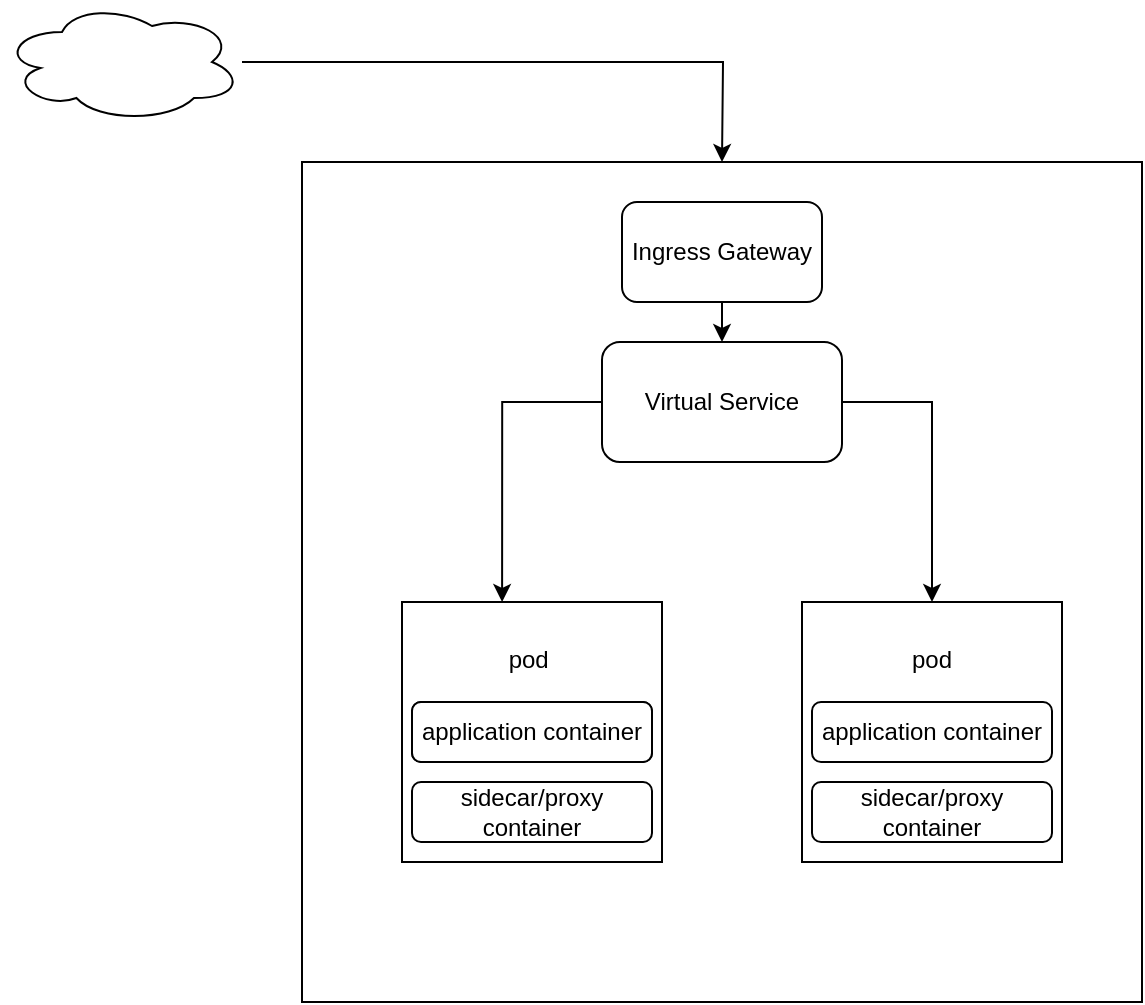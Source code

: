 <mxfile version="23.1.5" type="github">
  <diagram name="Page-1" id="jCPSM0DOkxRQojgGk1aC">
    <mxGraphModel dx="1235" dy="614" grid="1" gridSize="10" guides="1" tooltips="1" connect="1" arrows="1" fold="1" page="1" pageScale="1" pageWidth="850" pageHeight="1100" math="0" shadow="0">
      <root>
        <mxCell id="0" />
        <mxCell id="1" parent="0" />
        <mxCell id="IgsojkHXUBJstJsHM53G-2" style="edgeStyle=orthogonalEdgeStyle;rounded=0;orthogonalLoop=1;jettySize=auto;html=1;" edge="1" parent="1" source="IgsojkHXUBJstJsHM53G-1">
          <mxGeometry relative="1" as="geometry">
            <mxPoint x="400" y="100" as="targetPoint" />
          </mxGeometry>
        </mxCell>
        <mxCell id="IgsojkHXUBJstJsHM53G-1" value="" style="ellipse;shape=cloud;whiteSpace=wrap;html=1;" vertex="1" parent="1">
          <mxGeometry x="40" y="20" width="120" height="60" as="geometry" />
        </mxCell>
        <mxCell id="IgsojkHXUBJstJsHM53G-4" value="" style="whiteSpace=wrap;html=1;aspect=fixed;" vertex="1" parent="1">
          <mxGeometry x="190" y="100" width="420" height="420" as="geometry" />
        </mxCell>
        <mxCell id="IgsojkHXUBJstJsHM53G-5" value="" style="rounded=1;whiteSpace=wrap;html=1;strokeColor=#FFFFFF;" vertex="1" parent="1">
          <mxGeometry x="350" y="110" width="100" height="50" as="geometry" />
        </mxCell>
        <mxCell id="IgsojkHXUBJstJsHM53G-28" style="edgeStyle=none;rounded=0;orthogonalLoop=1;jettySize=auto;html=1;exitX=0.5;exitY=1;exitDx=0;exitDy=0;entryX=0.5;entryY=0;entryDx=0;entryDy=0;" edge="1" parent="1" source="IgsojkHXUBJstJsHM53G-6" target="IgsojkHXUBJstJsHM53G-11">
          <mxGeometry relative="1" as="geometry" />
        </mxCell>
        <mxCell id="IgsojkHXUBJstJsHM53G-6" value="Ingress Gateway" style="rounded=1;whiteSpace=wrap;html=1;" vertex="1" parent="1">
          <mxGeometry x="350" y="120" width="100" height="50" as="geometry" />
        </mxCell>
        <mxCell id="IgsojkHXUBJstJsHM53G-32" style="edgeStyle=orthogonalEdgeStyle;rounded=0;orthogonalLoop=1;jettySize=auto;html=1;exitX=1;exitY=0.5;exitDx=0;exitDy=0;entryX=0.5;entryY=0;entryDx=0;entryDy=0;" edge="1" parent="1" source="IgsojkHXUBJstJsHM53G-11" target="IgsojkHXUBJstJsHM53G-13">
          <mxGeometry relative="1" as="geometry" />
        </mxCell>
        <mxCell id="IgsojkHXUBJstJsHM53G-11" value="Virtual Service" style="rounded=1;whiteSpace=wrap;html=1;" vertex="1" parent="1">
          <mxGeometry x="340" y="190" width="120" height="60" as="geometry" />
        </mxCell>
        <mxCell id="IgsojkHXUBJstJsHM53G-12" value="pod&amp;nbsp;&lt;br&gt;&lt;br&gt;&lt;br&gt;&lt;br&gt;&lt;br&gt;&lt;div&gt;&lt;br/&gt;&lt;/div&gt;" style="whiteSpace=wrap;html=1;aspect=fixed;" vertex="1" parent="1">
          <mxGeometry x="240" y="320" width="130" height="130" as="geometry" />
        </mxCell>
        <mxCell id="IgsojkHXUBJstJsHM53G-13" value="pod&lt;br&gt;&lt;br&gt;&lt;br&gt;&lt;br&gt;&lt;br&gt;&lt;div&gt;&lt;br/&gt;&lt;/div&gt;" style="whiteSpace=wrap;html=1;aspect=fixed;" vertex="1" parent="1">
          <mxGeometry x="440" y="320" width="130" height="130" as="geometry" />
        </mxCell>
        <mxCell id="IgsojkHXUBJstJsHM53G-14" value="application container" style="rounded=1;whiteSpace=wrap;html=1;" vertex="1" parent="1">
          <mxGeometry x="245" y="370" width="120" height="30" as="geometry" />
        </mxCell>
        <mxCell id="IgsojkHXUBJstJsHM53G-15" value="application container" style="rounded=1;whiteSpace=wrap;html=1;" vertex="1" parent="1">
          <mxGeometry x="245" y="370" width="120" height="30" as="geometry" />
        </mxCell>
        <mxCell id="IgsojkHXUBJstJsHM53G-16" value="sidecar/proxy container" style="rounded=1;whiteSpace=wrap;html=1;" vertex="1" parent="1">
          <mxGeometry x="245" y="410" width="120" height="30" as="geometry" />
        </mxCell>
        <mxCell id="IgsojkHXUBJstJsHM53G-19" value="application container" style="rounded=1;whiteSpace=wrap;html=1;" vertex="1" parent="1">
          <mxGeometry x="445" y="370" width="120" height="30" as="geometry" />
        </mxCell>
        <mxCell id="IgsojkHXUBJstJsHM53G-20" value="sidecar/proxy container" style="rounded=1;whiteSpace=wrap;html=1;" vertex="1" parent="1">
          <mxGeometry x="445" y="410" width="120" height="30" as="geometry" />
        </mxCell>
        <mxCell id="IgsojkHXUBJstJsHM53G-31" style="edgeStyle=orthogonalEdgeStyle;rounded=0;orthogonalLoop=1;jettySize=auto;html=1;exitX=0;exitY=0.5;exitDx=0;exitDy=0;entryX=0.385;entryY=0;entryDx=0;entryDy=0;entryPerimeter=0;" edge="1" parent="1" source="IgsojkHXUBJstJsHM53G-11" target="IgsojkHXUBJstJsHM53G-12">
          <mxGeometry relative="1" as="geometry" />
        </mxCell>
      </root>
    </mxGraphModel>
  </diagram>
</mxfile>
